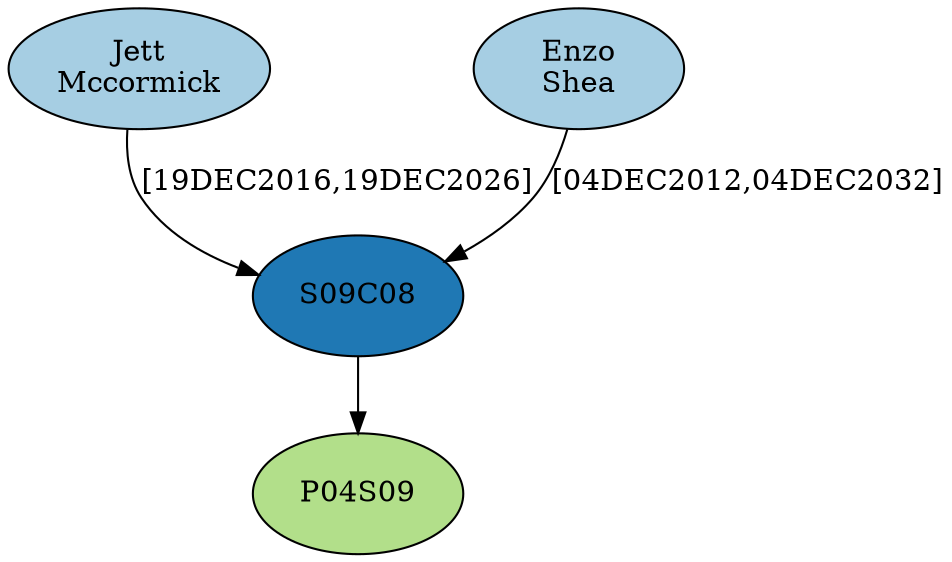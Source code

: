 digraph G {
layout=dot
node[colorscheme=paired8, style=filled, color=black, fixedSize=true, width=1.4, height=.8]
"R04P04S09"[fillcolor= "3",label= "P04S09"]
"I23074"[fillcolor= "1",label= "Jett\nMccormick"]
"I06380"[fillcolor= "1",label= "Enzo\nShea"]
"R04P04S09C08"[fillcolor= "2",label= "S09C08"]
"I06380" -> "R04P04S09C08"[label= "[04DEC2012,04DEC2032]"]
"I23074" -> "R04P04S09C08"[label= "[19DEC2016,19DEC2026]"]
"R04P04S09C08" -> "R04P04S09"[label= ""]
}
